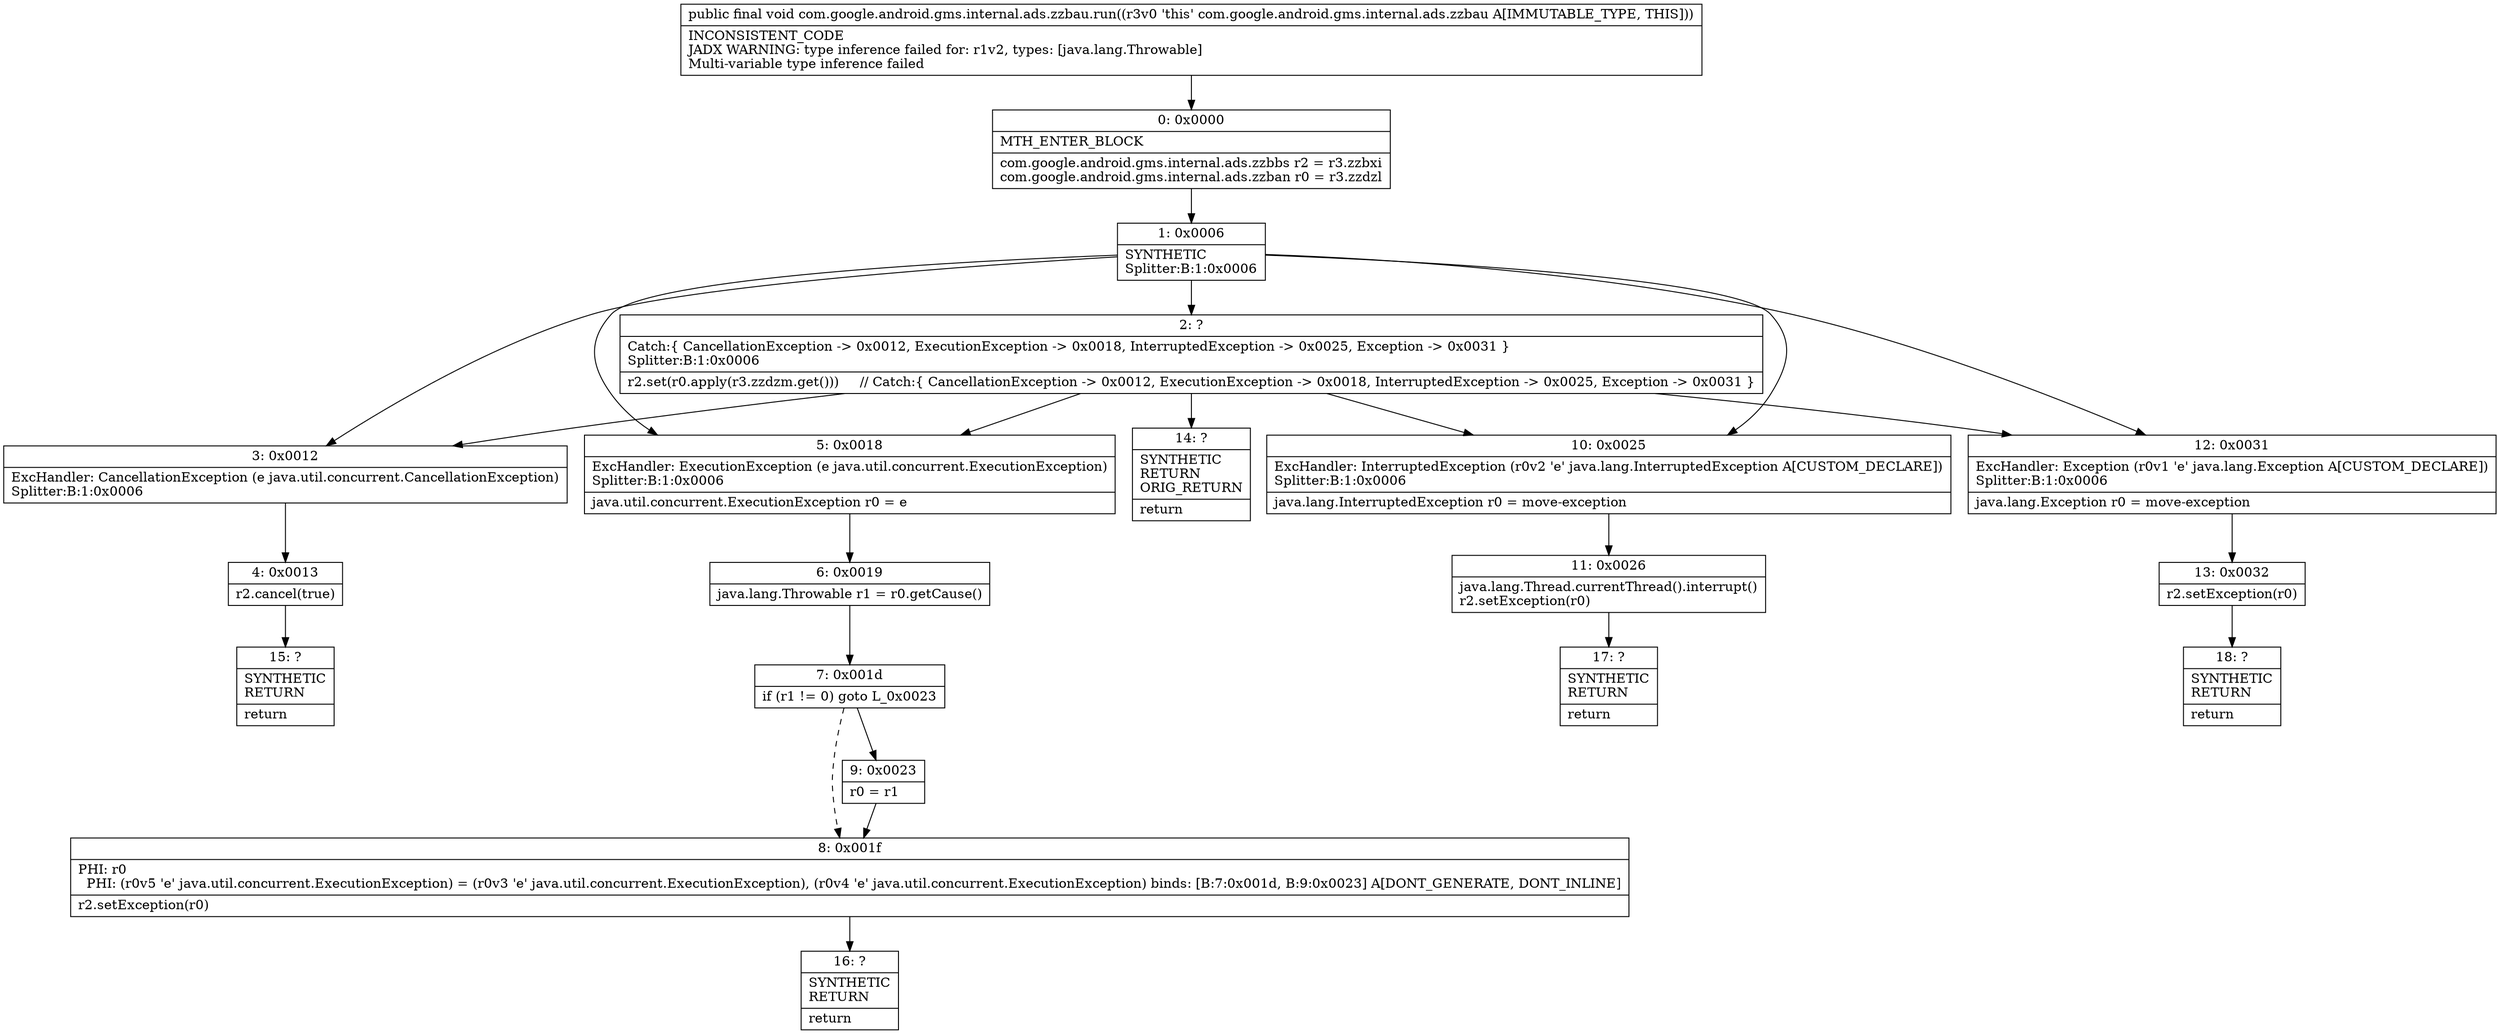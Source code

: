 digraph "CFG forcom.google.android.gms.internal.ads.zzbau.run()V" {
Node_0 [shape=record,label="{0\:\ 0x0000|MTH_ENTER_BLOCK\l|com.google.android.gms.internal.ads.zzbbs r2 = r3.zzbxi\lcom.google.android.gms.internal.ads.zzban r0 = r3.zzdzl\l}"];
Node_1 [shape=record,label="{1\:\ 0x0006|SYNTHETIC\lSplitter:B:1:0x0006\l}"];
Node_2 [shape=record,label="{2\:\ ?|Catch:\{ CancellationException \-\> 0x0012, ExecutionException \-\> 0x0018, InterruptedException \-\> 0x0025, Exception \-\> 0x0031 \}\lSplitter:B:1:0x0006\l|r2.set(r0.apply(r3.zzdzm.get()))     \/\/ Catch:\{ CancellationException \-\> 0x0012, ExecutionException \-\> 0x0018, InterruptedException \-\> 0x0025, Exception \-\> 0x0031 \}\l}"];
Node_3 [shape=record,label="{3\:\ 0x0012|ExcHandler: CancellationException (e java.util.concurrent.CancellationException)\lSplitter:B:1:0x0006\l}"];
Node_4 [shape=record,label="{4\:\ 0x0013|r2.cancel(true)\l}"];
Node_5 [shape=record,label="{5\:\ 0x0018|ExcHandler: ExecutionException (e java.util.concurrent.ExecutionException)\lSplitter:B:1:0x0006\l|java.util.concurrent.ExecutionException r0 = e\l}"];
Node_6 [shape=record,label="{6\:\ 0x0019|java.lang.Throwable r1 = r0.getCause()\l}"];
Node_7 [shape=record,label="{7\:\ 0x001d|if (r1 != 0) goto L_0x0023\l}"];
Node_8 [shape=record,label="{8\:\ 0x001f|PHI: r0 \l  PHI: (r0v5 'e' java.util.concurrent.ExecutionException) = (r0v3 'e' java.util.concurrent.ExecutionException), (r0v4 'e' java.util.concurrent.ExecutionException) binds: [B:7:0x001d, B:9:0x0023] A[DONT_GENERATE, DONT_INLINE]\l|r2.setException(r0)\l}"];
Node_9 [shape=record,label="{9\:\ 0x0023|r0 = r1\l}"];
Node_10 [shape=record,label="{10\:\ 0x0025|ExcHandler: InterruptedException (r0v2 'e' java.lang.InterruptedException A[CUSTOM_DECLARE])\lSplitter:B:1:0x0006\l|java.lang.InterruptedException r0 = move\-exception\l}"];
Node_11 [shape=record,label="{11\:\ 0x0026|java.lang.Thread.currentThread().interrupt()\lr2.setException(r0)\l}"];
Node_12 [shape=record,label="{12\:\ 0x0031|ExcHandler: Exception (r0v1 'e' java.lang.Exception A[CUSTOM_DECLARE])\lSplitter:B:1:0x0006\l|java.lang.Exception r0 = move\-exception\l}"];
Node_13 [shape=record,label="{13\:\ 0x0032|r2.setException(r0)\l}"];
Node_14 [shape=record,label="{14\:\ ?|SYNTHETIC\lRETURN\lORIG_RETURN\l|return\l}"];
Node_15 [shape=record,label="{15\:\ ?|SYNTHETIC\lRETURN\l|return\l}"];
Node_16 [shape=record,label="{16\:\ ?|SYNTHETIC\lRETURN\l|return\l}"];
Node_17 [shape=record,label="{17\:\ ?|SYNTHETIC\lRETURN\l|return\l}"];
Node_18 [shape=record,label="{18\:\ ?|SYNTHETIC\lRETURN\l|return\l}"];
MethodNode[shape=record,label="{public final void com.google.android.gms.internal.ads.zzbau.run((r3v0 'this' com.google.android.gms.internal.ads.zzbau A[IMMUTABLE_TYPE, THIS]))  | INCONSISTENT_CODE\lJADX WARNING: type inference failed for: r1v2, types: [java.lang.Throwable]\lMulti\-variable type inference failed\l}"];
MethodNode -> Node_0;
Node_0 -> Node_1;
Node_1 -> Node_2;
Node_1 -> Node_3;
Node_1 -> Node_5;
Node_1 -> Node_10;
Node_1 -> Node_12;
Node_2 -> Node_3;
Node_2 -> Node_5;
Node_2 -> Node_10;
Node_2 -> Node_12;
Node_2 -> Node_14;
Node_3 -> Node_4;
Node_4 -> Node_15;
Node_5 -> Node_6;
Node_6 -> Node_7;
Node_7 -> Node_8[style=dashed];
Node_7 -> Node_9;
Node_8 -> Node_16;
Node_9 -> Node_8;
Node_10 -> Node_11;
Node_11 -> Node_17;
Node_12 -> Node_13;
Node_13 -> Node_18;
}

